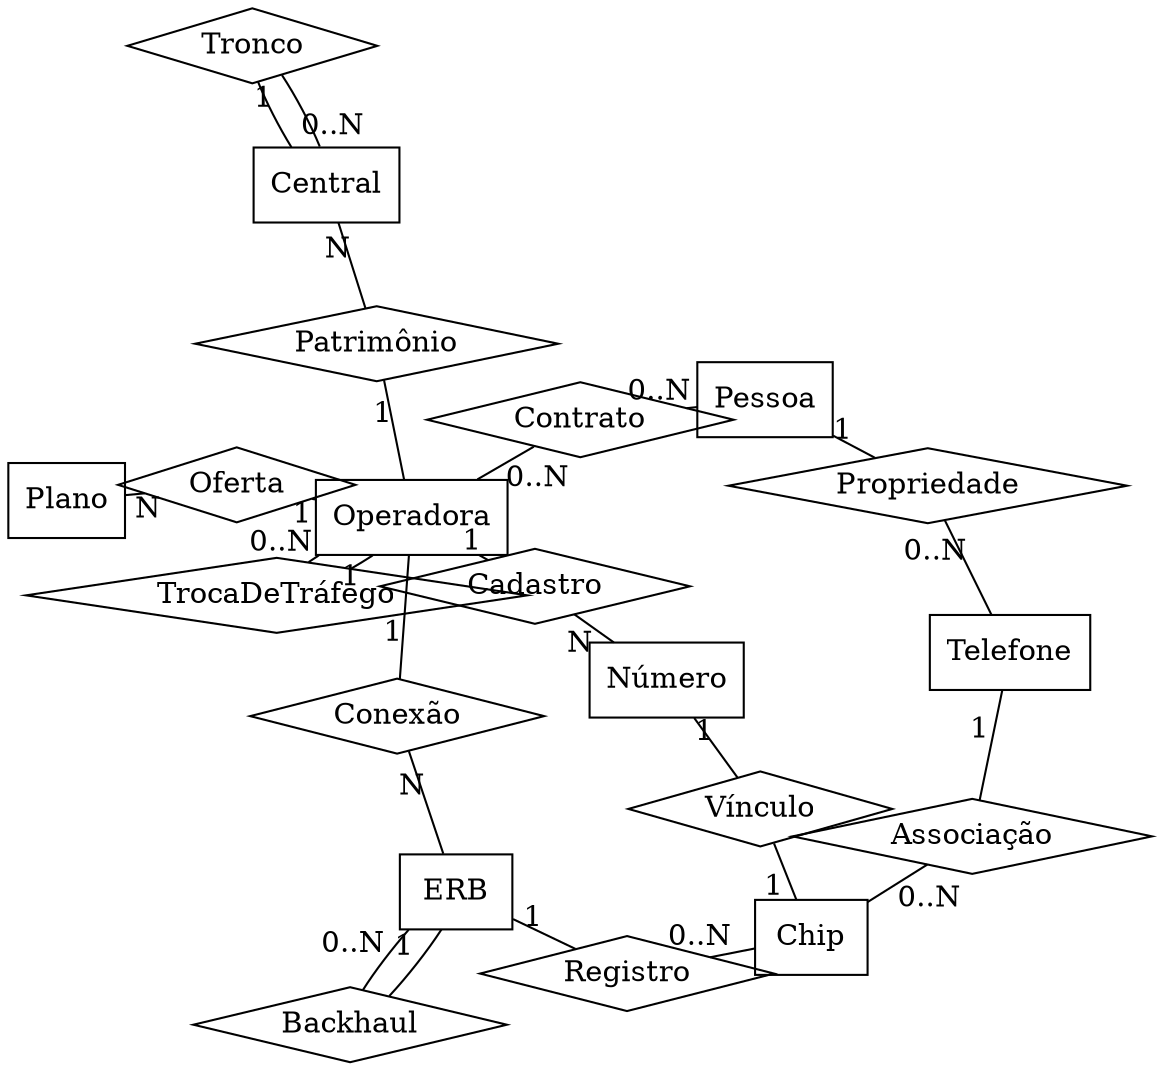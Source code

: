 graph diagramaER {
  layout = neato

  // Entidades
  Central [shape=record]
  Chip [shape=record]
  ERB [shape=record]
  Número [shape=record]
  Operadora [shape=record]
  Pessoa [shape=record]
  Plano [shape=record]
  Telefone [shape=record]

  // Relacionamentos
  Associação [shape=diamond]
  Backhaul [shape=diamond]
  Cadastro [shape=diamond]
  Conexão [shape=diamond]
  Contrato [shape=diamond]
  Oferta [shape=diamond]
  Patrimônio [shape=diamond]
  Propriedade [shape=diamond]
  Registro [shape=diamond]
  TrocaDeTráfego [shape=diamond]
  Tronco [shape=diamond]
  Vínculo [shape=diamond]

  // Ligações
  Backhaul -- ERB [label="0..N"]
  Central -- Patrimônio [label="N"]
  Central -- Tronco [label="1"]
  Chip -- Associação [label="0..N"]
  Chip -- Registro [label="0..N"]
  Chip -- Vínculo [label="1"]
  ERB -- Backhaul [label="1"]
  ERB -- Conexão [label="N"]
  ERB -- Registro [label="1"]
  Número -- Cadastro [label="N"]
  Número -- Vínculo [label="1"]
  Operadora -- Cadastro [label="1"]
  Operadora -- Conexão [label="1"]
  Operadora -- Contrato [label="0..N"]
  Operadora -- Oferta [label="1"]
  Operadora -- Patrimônio [label="1"]
  Operadora -- TrocaDeTráfego [label="1"]
  Pessoa -- Contrato [label="0..N"]
  Pessoa -- Propriedade [label="1"]
  Plano -- Oferta [label="N"]
  Telefone -- Associação [label="1"]
  Telefone -- Propriedade [label="0..N"]
  TrocaDeTráfego -- Operadora [label="0..N"]
  Tronco -- Central [label="0..N"]
}
